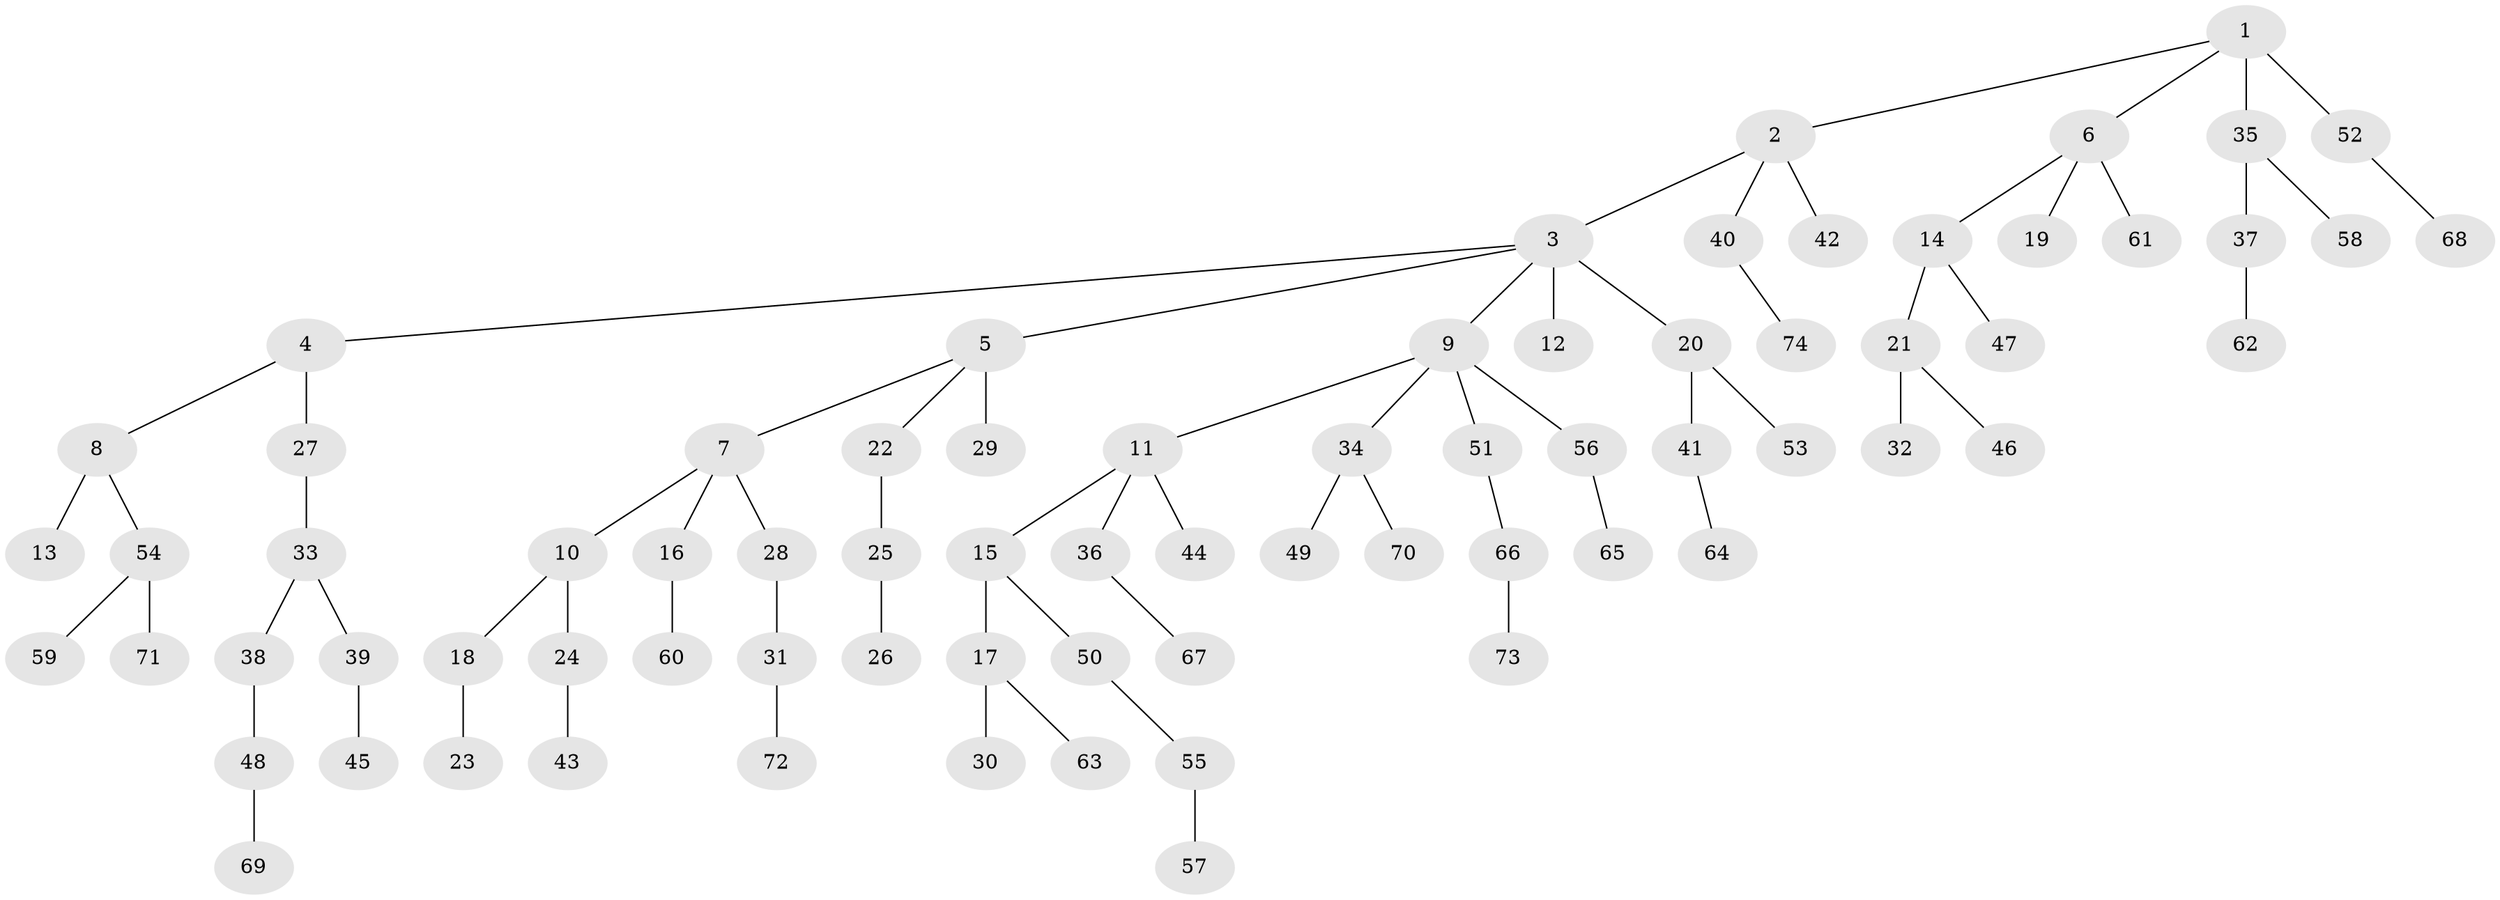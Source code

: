// original degree distribution, {6: 0.013986013986013986, 5: 0.03496503496503497, 9: 0.006993006993006993, 3: 0.15384615384615385, 4: 0.07692307692307693, 1: 0.5314685314685315, 2: 0.18181818181818182}
// Generated by graph-tools (version 1.1) at 2025/37/03/09/25 02:37:02]
// undirected, 74 vertices, 73 edges
graph export_dot {
graph [start="1"]
  node [color=gray90,style=filled];
  1;
  2;
  3;
  4;
  5;
  6;
  7;
  8;
  9;
  10;
  11;
  12;
  13;
  14;
  15;
  16;
  17;
  18;
  19;
  20;
  21;
  22;
  23;
  24;
  25;
  26;
  27;
  28;
  29;
  30;
  31;
  32;
  33;
  34;
  35;
  36;
  37;
  38;
  39;
  40;
  41;
  42;
  43;
  44;
  45;
  46;
  47;
  48;
  49;
  50;
  51;
  52;
  53;
  54;
  55;
  56;
  57;
  58;
  59;
  60;
  61;
  62;
  63;
  64;
  65;
  66;
  67;
  68;
  69;
  70;
  71;
  72;
  73;
  74;
  1 -- 2 [weight=1.0];
  1 -- 6 [weight=1.0];
  1 -- 35 [weight=1.0];
  1 -- 52 [weight=2.0];
  2 -- 3 [weight=1.0];
  2 -- 40 [weight=1.0];
  2 -- 42 [weight=1.0];
  3 -- 4 [weight=1.0];
  3 -- 5 [weight=1.0];
  3 -- 9 [weight=1.0];
  3 -- 12 [weight=3.0];
  3 -- 20 [weight=1.0];
  4 -- 8 [weight=1.0];
  4 -- 27 [weight=2.0];
  5 -- 7 [weight=1.0];
  5 -- 22 [weight=1.0];
  5 -- 29 [weight=3.0];
  6 -- 14 [weight=1.0];
  6 -- 19 [weight=1.0];
  6 -- 61 [weight=1.0];
  7 -- 10 [weight=1.0];
  7 -- 16 [weight=1.0];
  7 -- 28 [weight=1.0];
  8 -- 13 [weight=2.0];
  8 -- 54 [weight=1.0];
  9 -- 11 [weight=1.0];
  9 -- 34 [weight=1.0];
  9 -- 51 [weight=1.0];
  9 -- 56 [weight=1.0];
  10 -- 18 [weight=1.0];
  10 -- 24 [weight=1.0];
  11 -- 15 [weight=1.0];
  11 -- 36 [weight=1.0];
  11 -- 44 [weight=1.0];
  14 -- 21 [weight=1.0];
  14 -- 47 [weight=1.0];
  15 -- 17 [weight=1.0];
  15 -- 50 [weight=1.0];
  16 -- 60 [weight=1.0];
  17 -- 30 [weight=4.0];
  17 -- 63 [weight=1.0];
  18 -- 23 [weight=2.0];
  20 -- 41 [weight=3.0];
  20 -- 53 [weight=1.0];
  21 -- 32 [weight=2.0];
  21 -- 46 [weight=1.0];
  22 -- 25 [weight=2.0];
  24 -- 43 [weight=1.0];
  25 -- 26 [weight=1.0];
  27 -- 33 [weight=1.0];
  28 -- 31 [weight=1.0];
  31 -- 72 [weight=1.0];
  33 -- 38 [weight=1.0];
  33 -- 39 [weight=1.0];
  34 -- 49 [weight=2.0];
  34 -- 70 [weight=1.0];
  35 -- 37 [weight=1.0];
  35 -- 58 [weight=1.0];
  36 -- 67 [weight=1.0];
  37 -- 62 [weight=2.0];
  38 -- 48 [weight=1.0];
  39 -- 45 [weight=1.0];
  40 -- 74 [weight=1.0];
  41 -- 64 [weight=1.0];
  48 -- 69 [weight=1.0];
  50 -- 55 [weight=1.0];
  51 -- 66 [weight=2.0];
  52 -- 68 [weight=1.0];
  54 -- 59 [weight=1.0];
  54 -- 71 [weight=1.0];
  55 -- 57 [weight=1.0];
  56 -- 65 [weight=1.0];
  66 -- 73 [weight=1.0];
}
